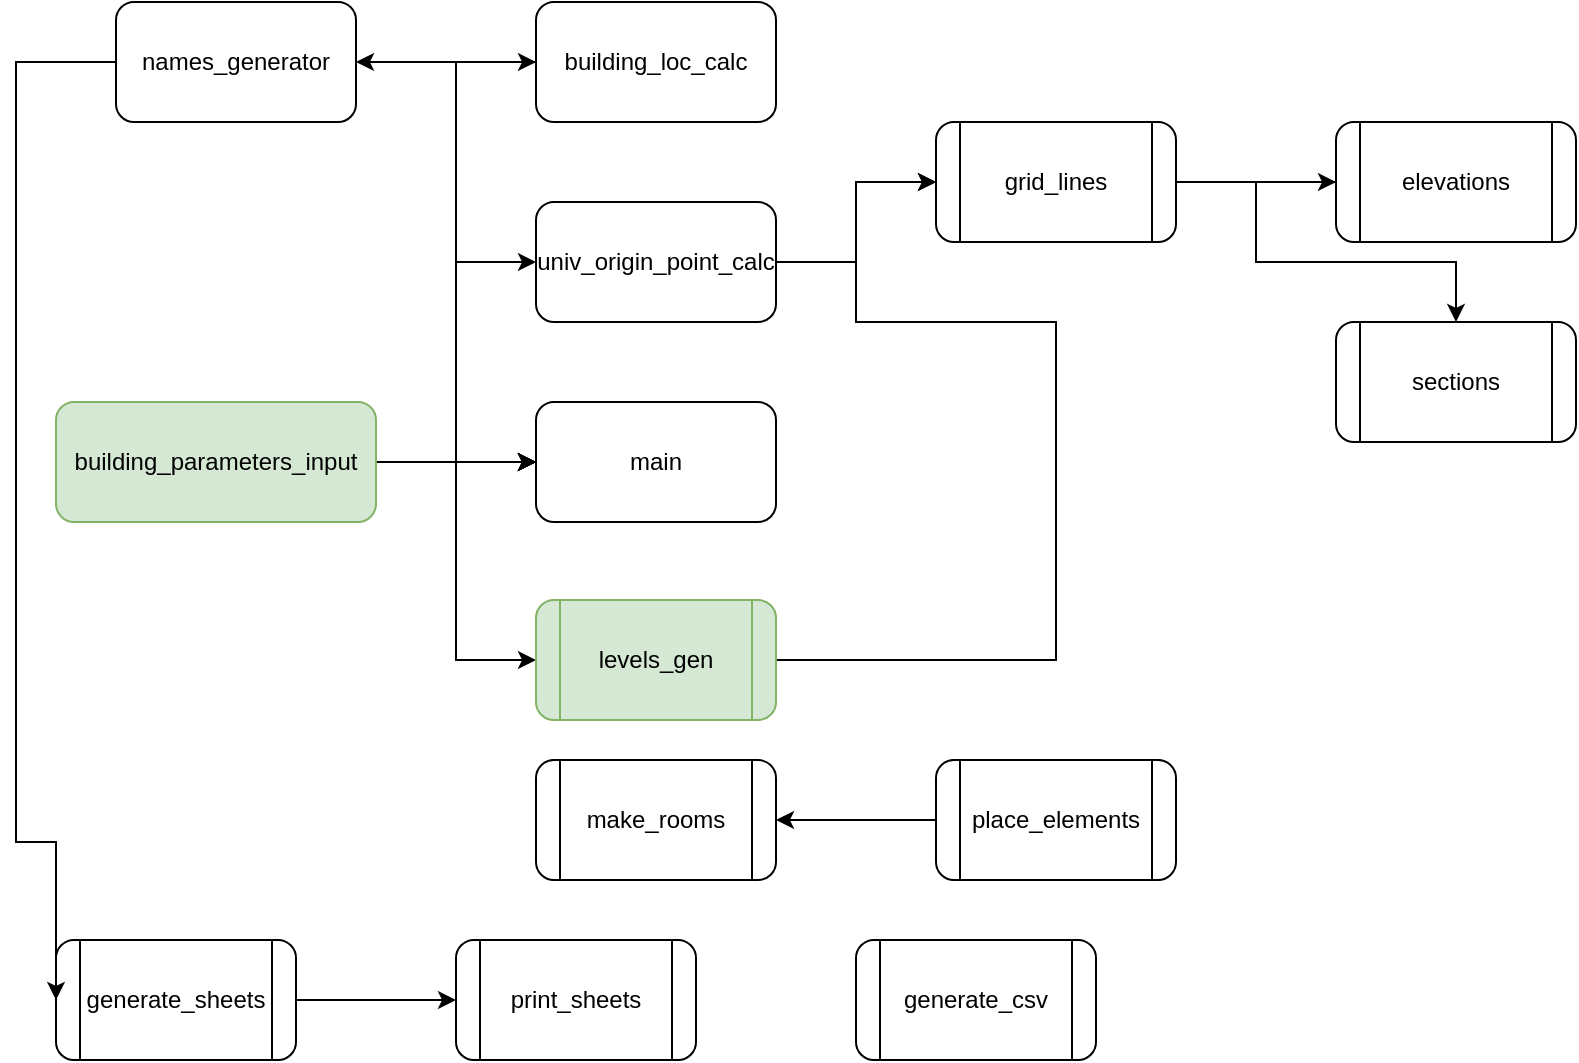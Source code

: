 <mxfile version="20.8.10" type="device"><diagram name="Page-1" id="2kDV1erPdwC4wgQKsBAk"><mxGraphModel dx="1687" dy="984" grid="1" gridSize="10" guides="1" tooltips="1" connect="1" arrows="1" fold="1" page="1" pageScale="1" pageWidth="827" pageHeight="1169" math="0" shadow="0"><root><mxCell id="0"/><mxCell id="1" parent="0"/><mxCell id="41hse3Ksfu5Dr6pUbtJM-3" value="" style="edgeStyle=orthogonalEdgeStyle;rounded=0;orthogonalLoop=1;jettySize=auto;html=1;entryX=0;entryY=0.5;entryDx=0;entryDy=0;" edge="1" parent="1" source="41hse3Ksfu5Dr6pUbtJM-1" target="41hse3Ksfu5Dr6pUbtJM-2"><mxGeometry relative="1" as="geometry"/></mxCell><mxCell id="41hse3Ksfu5Dr6pUbtJM-5" value="" style="edgeStyle=orthogonalEdgeStyle;rounded=0;orthogonalLoop=1;jettySize=auto;html=1;" edge="1" parent="1" source="41hse3Ksfu5Dr6pUbtJM-1" target="41hse3Ksfu5Dr6pUbtJM-4"><mxGeometry relative="1" as="geometry"/></mxCell><mxCell id="41hse3Ksfu5Dr6pUbtJM-6" value="" style="edgeStyle=orthogonalEdgeStyle;rounded=0;orthogonalLoop=1;jettySize=auto;html=1;" edge="1" parent="1" source="41hse3Ksfu5Dr6pUbtJM-1" target="41hse3Ksfu5Dr6pUbtJM-4"><mxGeometry relative="1" as="geometry"/></mxCell><mxCell id="41hse3Ksfu5Dr6pUbtJM-7" value="" style="edgeStyle=orthogonalEdgeStyle;rounded=0;orthogonalLoop=1;jettySize=auto;html=1;" edge="1" parent="1" source="41hse3Ksfu5Dr6pUbtJM-1" target="41hse3Ksfu5Dr6pUbtJM-4"><mxGeometry relative="1" as="geometry"/></mxCell><mxCell id="41hse3Ksfu5Dr6pUbtJM-8" value="" style="edgeStyle=orthogonalEdgeStyle;rounded=0;orthogonalLoop=1;jettySize=auto;html=1;" edge="1" parent="1" source="41hse3Ksfu5Dr6pUbtJM-1" target="41hse3Ksfu5Dr6pUbtJM-4"><mxGeometry relative="1" as="geometry"/></mxCell><mxCell id="41hse3Ksfu5Dr6pUbtJM-9" value="" style="edgeStyle=orthogonalEdgeStyle;rounded=0;orthogonalLoop=1;jettySize=auto;html=1;" edge="1" parent="1" source="41hse3Ksfu5Dr6pUbtJM-1" target="41hse3Ksfu5Dr6pUbtJM-4"><mxGeometry relative="1" as="geometry"/></mxCell><mxCell id="41hse3Ksfu5Dr6pUbtJM-11" style="edgeStyle=orthogonalEdgeStyle;rounded=0;orthogonalLoop=1;jettySize=auto;html=1;entryX=0;entryY=0.5;entryDx=0;entryDy=0;" edge="1" parent="1" source="41hse3Ksfu5Dr6pUbtJM-1" target="41hse3Ksfu5Dr6pUbtJM-10"><mxGeometry relative="1" as="geometry"/></mxCell><mxCell id="41hse3Ksfu5Dr6pUbtJM-36" style="edgeStyle=orthogonalEdgeStyle;rounded=0;orthogonalLoop=1;jettySize=auto;html=1;entryX=0;entryY=0.5;entryDx=0;entryDy=0;" edge="1" parent="1" source="41hse3Ksfu5Dr6pUbtJM-1" target="41hse3Ksfu5Dr6pUbtJM-18"><mxGeometry relative="1" as="geometry"/></mxCell><mxCell id="41hse3Ksfu5Dr6pUbtJM-1" value="building_parameters_input" style="rounded=1;whiteSpace=wrap;html=1;fillColor=#d5e8d4;strokeColor=#82b366;" vertex="1" parent="1"><mxGeometry x="40" y="291" width="160" height="60" as="geometry"/></mxCell><mxCell id="41hse3Ksfu5Dr6pUbtJM-15" style="edgeStyle=orthogonalEdgeStyle;rounded=0;orthogonalLoop=1;jettySize=auto;html=1;entryX=0;entryY=0.5;entryDx=0;entryDy=0;" edge="1" parent="1" source="41hse3Ksfu5Dr6pUbtJM-2" target="41hse3Ksfu5Dr6pUbtJM-14"><mxGeometry relative="1" as="geometry"/></mxCell><mxCell id="41hse3Ksfu5Dr6pUbtJM-2" value="univ_origin_point_calc" style="whiteSpace=wrap;html=1;rounded=1;" vertex="1" parent="1"><mxGeometry x="280" y="191" width="120" height="60" as="geometry"/></mxCell><mxCell id="41hse3Ksfu5Dr6pUbtJM-4" value="main" style="whiteSpace=wrap;html=1;rounded=1;" vertex="1" parent="1"><mxGeometry x="280" y="291" width="120" height="60" as="geometry"/></mxCell><mxCell id="41hse3Ksfu5Dr6pUbtJM-34" value="" style="edgeStyle=orthogonalEdgeStyle;rounded=0;orthogonalLoop=1;jettySize=auto;html=1;" edge="1" parent="1" source="41hse3Ksfu5Dr6pUbtJM-10" target="41hse3Ksfu5Dr6pUbtJM-33"><mxGeometry relative="1" as="geometry"/></mxCell><mxCell id="41hse3Ksfu5Dr6pUbtJM-10" value="building_loc_calc" style="whiteSpace=wrap;html=1;rounded=1;" vertex="1" parent="1"><mxGeometry x="280" y="91" width="120" height="60" as="geometry"/></mxCell><mxCell id="41hse3Ksfu5Dr6pUbtJM-24" style="edgeStyle=orthogonalEdgeStyle;rounded=0;orthogonalLoop=1;jettySize=auto;html=1;entryX=0;entryY=0.5;entryDx=0;entryDy=0;" edge="1" parent="1" source="41hse3Ksfu5Dr6pUbtJM-14" target="41hse3Ksfu5Dr6pUbtJM-23"><mxGeometry relative="1" as="geometry"/></mxCell><mxCell id="41hse3Ksfu5Dr6pUbtJM-25" style="edgeStyle=orthogonalEdgeStyle;rounded=0;orthogonalLoop=1;jettySize=auto;html=1;entryX=0.5;entryY=0;entryDx=0;entryDy=0;exitX=0;exitY=0.5;exitDx=0;exitDy=0;" edge="1" parent="1" source="41hse3Ksfu5Dr6pUbtJM-23" target="41hse3Ksfu5Dr6pUbtJM-26"><mxGeometry relative="1" as="geometry"><mxPoint x="790" y="261" as="targetPoint"/><Array as="points"><mxPoint x="640" y="181"/><mxPoint x="640" y="221"/><mxPoint x="740" y="221"/></Array></mxGeometry></mxCell><mxCell id="41hse3Ksfu5Dr6pUbtJM-14" value="grid_lines" style="shape=process;whiteSpace=wrap;html=1;backgroundOutline=1;rounded=1;" vertex="1" parent="1"><mxGeometry x="480" y="151" width="120" height="60" as="geometry"/></mxCell><mxCell id="41hse3Ksfu5Dr6pUbtJM-20" style="edgeStyle=orthogonalEdgeStyle;rounded=0;orthogonalLoop=1;jettySize=auto;html=1;entryX=0;entryY=0.5;entryDx=0;entryDy=0;exitX=1;exitY=0.5;exitDx=0;exitDy=0;" edge="1" parent="1" source="41hse3Ksfu5Dr6pUbtJM-18" target="41hse3Ksfu5Dr6pUbtJM-14"><mxGeometry relative="1" as="geometry"><Array as="points"><mxPoint x="540" y="420"/><mxPoint x="540" y="251"/><mxPoint x="440" y="251"/><mxPoint x="440" y="181"/></Array></mxGeometry></mxCell><mxCell id="41hse3Ksfu5Dr6pUbtJM-18" value="levels_gen" style="shape=process;whiteSpace=wrap;html=1;backgroundOutline=1;rounded=1;fillColor=#d5e8d4;strokeColor=#82b366;" vertex="1" parent="1"><mxGeometry x="280" y="390" width="120" height="60" as="geometry"/></mxCell><mxCell id="41hse3Ksfu5Dr6pUbtJM-28" style="edgeStyle=orthogonalEdgeStyle;rounded=0;orthogonalLoop=1;jettySize=auto;html=1;entryX=1;entryY=0.5;entryDx=0;entryDy=0;" edge="1" parent="1" source="41hse3Ksfu5Dr6pUbtJM-21" target="41hse3Ksfu5Dr6pUbtJM-27"><mxGeometry relative="1" as="geometry"/></mxCell><mxCell id="41hse3Ksfu5Dr6pUbtJM-21" value="place_elements" style="shape=process;whiteSpace=wrap;html=1;backgroundOutline=1;rounded=1;" vertex="1" parent="1"><mxGeometry x="480" y="470" width="120" height="60" as="geometry"/></mxCell><mxCell id="41hse3Ksfu5Dr6pUbtJM-23" value="elevations" style="shape=process;whiteSpace=wrap;html=1;backgroundOutline=1;rounded=1;" vertex="1" parent="1"><mxGeometry x="680" y="151" width="120" height="60" as="geometry"/></mxCell><mxCell id="41hse3Ksfu5Dr6pUbtJM-26" value="sections" style="shape=process;whiteSpace=wrap;html=1;backgroundOutline=1;rounded=1;" vertex="1" parent="1"><mxGeometry x="680" y="251" width="120" height="60" as="geometry"/></mxCell><mxCell id="41hse3Ksfu5Dr6pUbtJM-27" value="make_rooms" style="shape=process;whiteSpace=wrap;html=1;backgroundOutline=1;rounded=1;" vertex="1" parent="1"><mxGeometry x="280" y="470" width="120" height="60" as="geometry"/></mxCell><mxCell id="41hse3Ksfu5Dr6pUbtJM-31" style="edgeStyle=orthogonalEdgeStyle;rounded=0;orthogonalLoop=1;jettySize=auto;html=1;entryX=0;entryY=0.5;entryDx=0;entryDy=0;" edge="1" parent="1" source="41hse3Ksfu5Dr6pUbtJM-29" target="41hse3Ksfu5Dr6pUbtJM-30"><mxGeometry relative="1" as="geometry"/></mxCell><mxCell id="41hse3Ksfu5Dr6pUbtJM-29" value="generate_sheets" style="shape=process;whiteSpace=wrap;html=1;backgroundOutline=1;rounded=1;" vertex="1" parent="1"><mxGeometry x="40" y="560" width="120" height="60" as="geometry"/></mxCell><mxCell id="41hse3Ksfu5Dr6pUbtJM-30" value="print_sheets" style="shape=process;whiteSpace=wrap;html=1;backgroundOutline=1;rounded=1;" vertex="1" parent="1"><mxGeometry x="240" y="560" width="120" height="60" as="geometry"/></mxCell><mxCell id="41hse3Ksfu5Dr6pUbtJM-32" value="generate_csv" style="shape=process;whiteSpace=wrap;html=1;backgroundOutline=1;rounded=1;" vertex="1" parent="1"><mxGeometry x="440" y="560" width="120" height="60" as="geometry"/></mxCell><mxCell id="41hse3Ksfu5Dr6pUbtJM-35" style="edgeStyle=orthogonalEdgeStyle;rounded=0;orthogonalLoop=1;jettySize=auto;html=1;entryX=0;entryY=0.5;entryDx=0;entryDy=0;exitX=0;exitY=0.5;exitDx=0;exitDy=0;" edge="1" parent="1" source="41hse3Ksfu5Dr6pUbtJM-33" target="41hse3Ksfu5Dr6pUbtJM-29"><mxGeometry relative="1" as="geometry"><Array as="points"><mxPoint x="20" y="121"/><mxPoint x="20" y="511"/></Array></mxGeometry></mxCell><mxCell id="41hse3Ksfu5Dr6pUbtJM-33" value="names_generator" style="whiteSpace=wrap;html=1;rounded=1;" vertex="1" parent="1"><mxGeometry x="70" y="91" width="120" height="60" as="geometry"/></mxCell></root></mxGraphModel></diagram></mxfile>